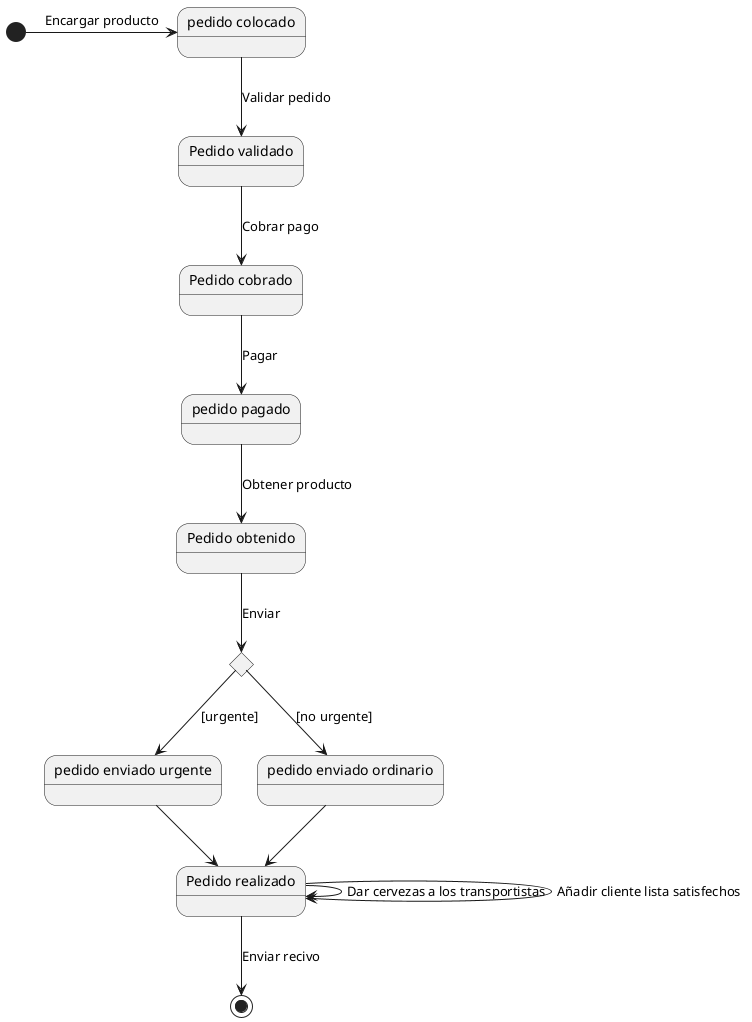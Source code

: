 @startuml
state "pedido colocado" as StateM
state "pedido pagado" as StateN
state  StateB <<choice>>
state "pedido enviado urgente" as StateV
state "pedido enviado ordinario" as StateC
state "Pedido realizado" as StateX
state "Pedido validado" as StateZ
state "Pedido cobrado" as StateL
state "Pedido obtenido" as StateK

[*] -> StateM: Encargar producto
StateM -d-> StateZ: Validar pedido
StateZ -d-> StateL: Cobrar pago
StateL -d-> StateN: Pagar
StateN -d-> StateK: Obtener producto
StateK -d-> StateB: Enviar
StateB -d-> StateV: [urgente]
StateV -d-> StateX
StateB -d-> StateC: [no urgente]
StateC -d-> StateX
StateX -> StateX: Dar cervezas a los transportistas
StateX -> StateX: Añadir cliente lista satisfechos
StateX -d-> [*]: Enviar recivo

@enduml
